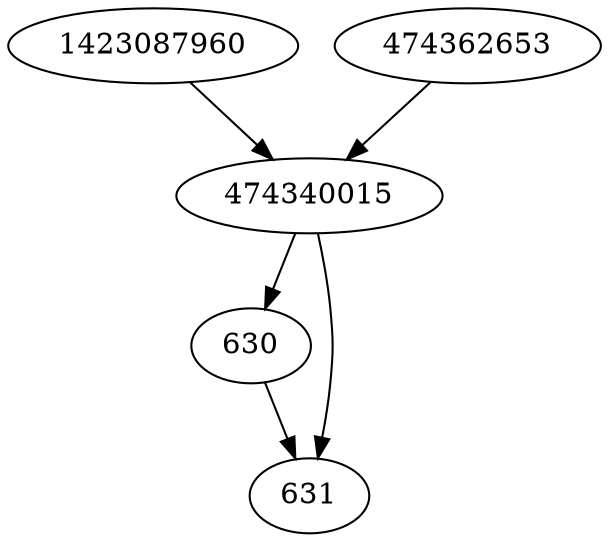 strict digraph  {
474340015;
630;
631;
1423087960;
474362653;
474340015 -> 630;
474340015 -> 631;
630 -> 631;
1423087960 -> 474340015;
474362653 -> 474340015;
}
